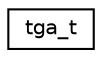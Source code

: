 digraph "Graphical Class Hierarchy"
{
 // INTERACTIVE_SVG=YES
  edge [fontname="Helvetica",fontsize="10",labelfontname="Helvetica",labelfontsize="10"];
  node [fontname="Helvetica",fontsize="10",shape=record];
  rankdir="LR";
  Node1 [label="tga_t",height=0.2,width=0.4,color="black", fillcolor="white", style="filled",URL="$tga_8h.html#structtga__t",tooltip="Data structure representing TGA file header. "];
}
